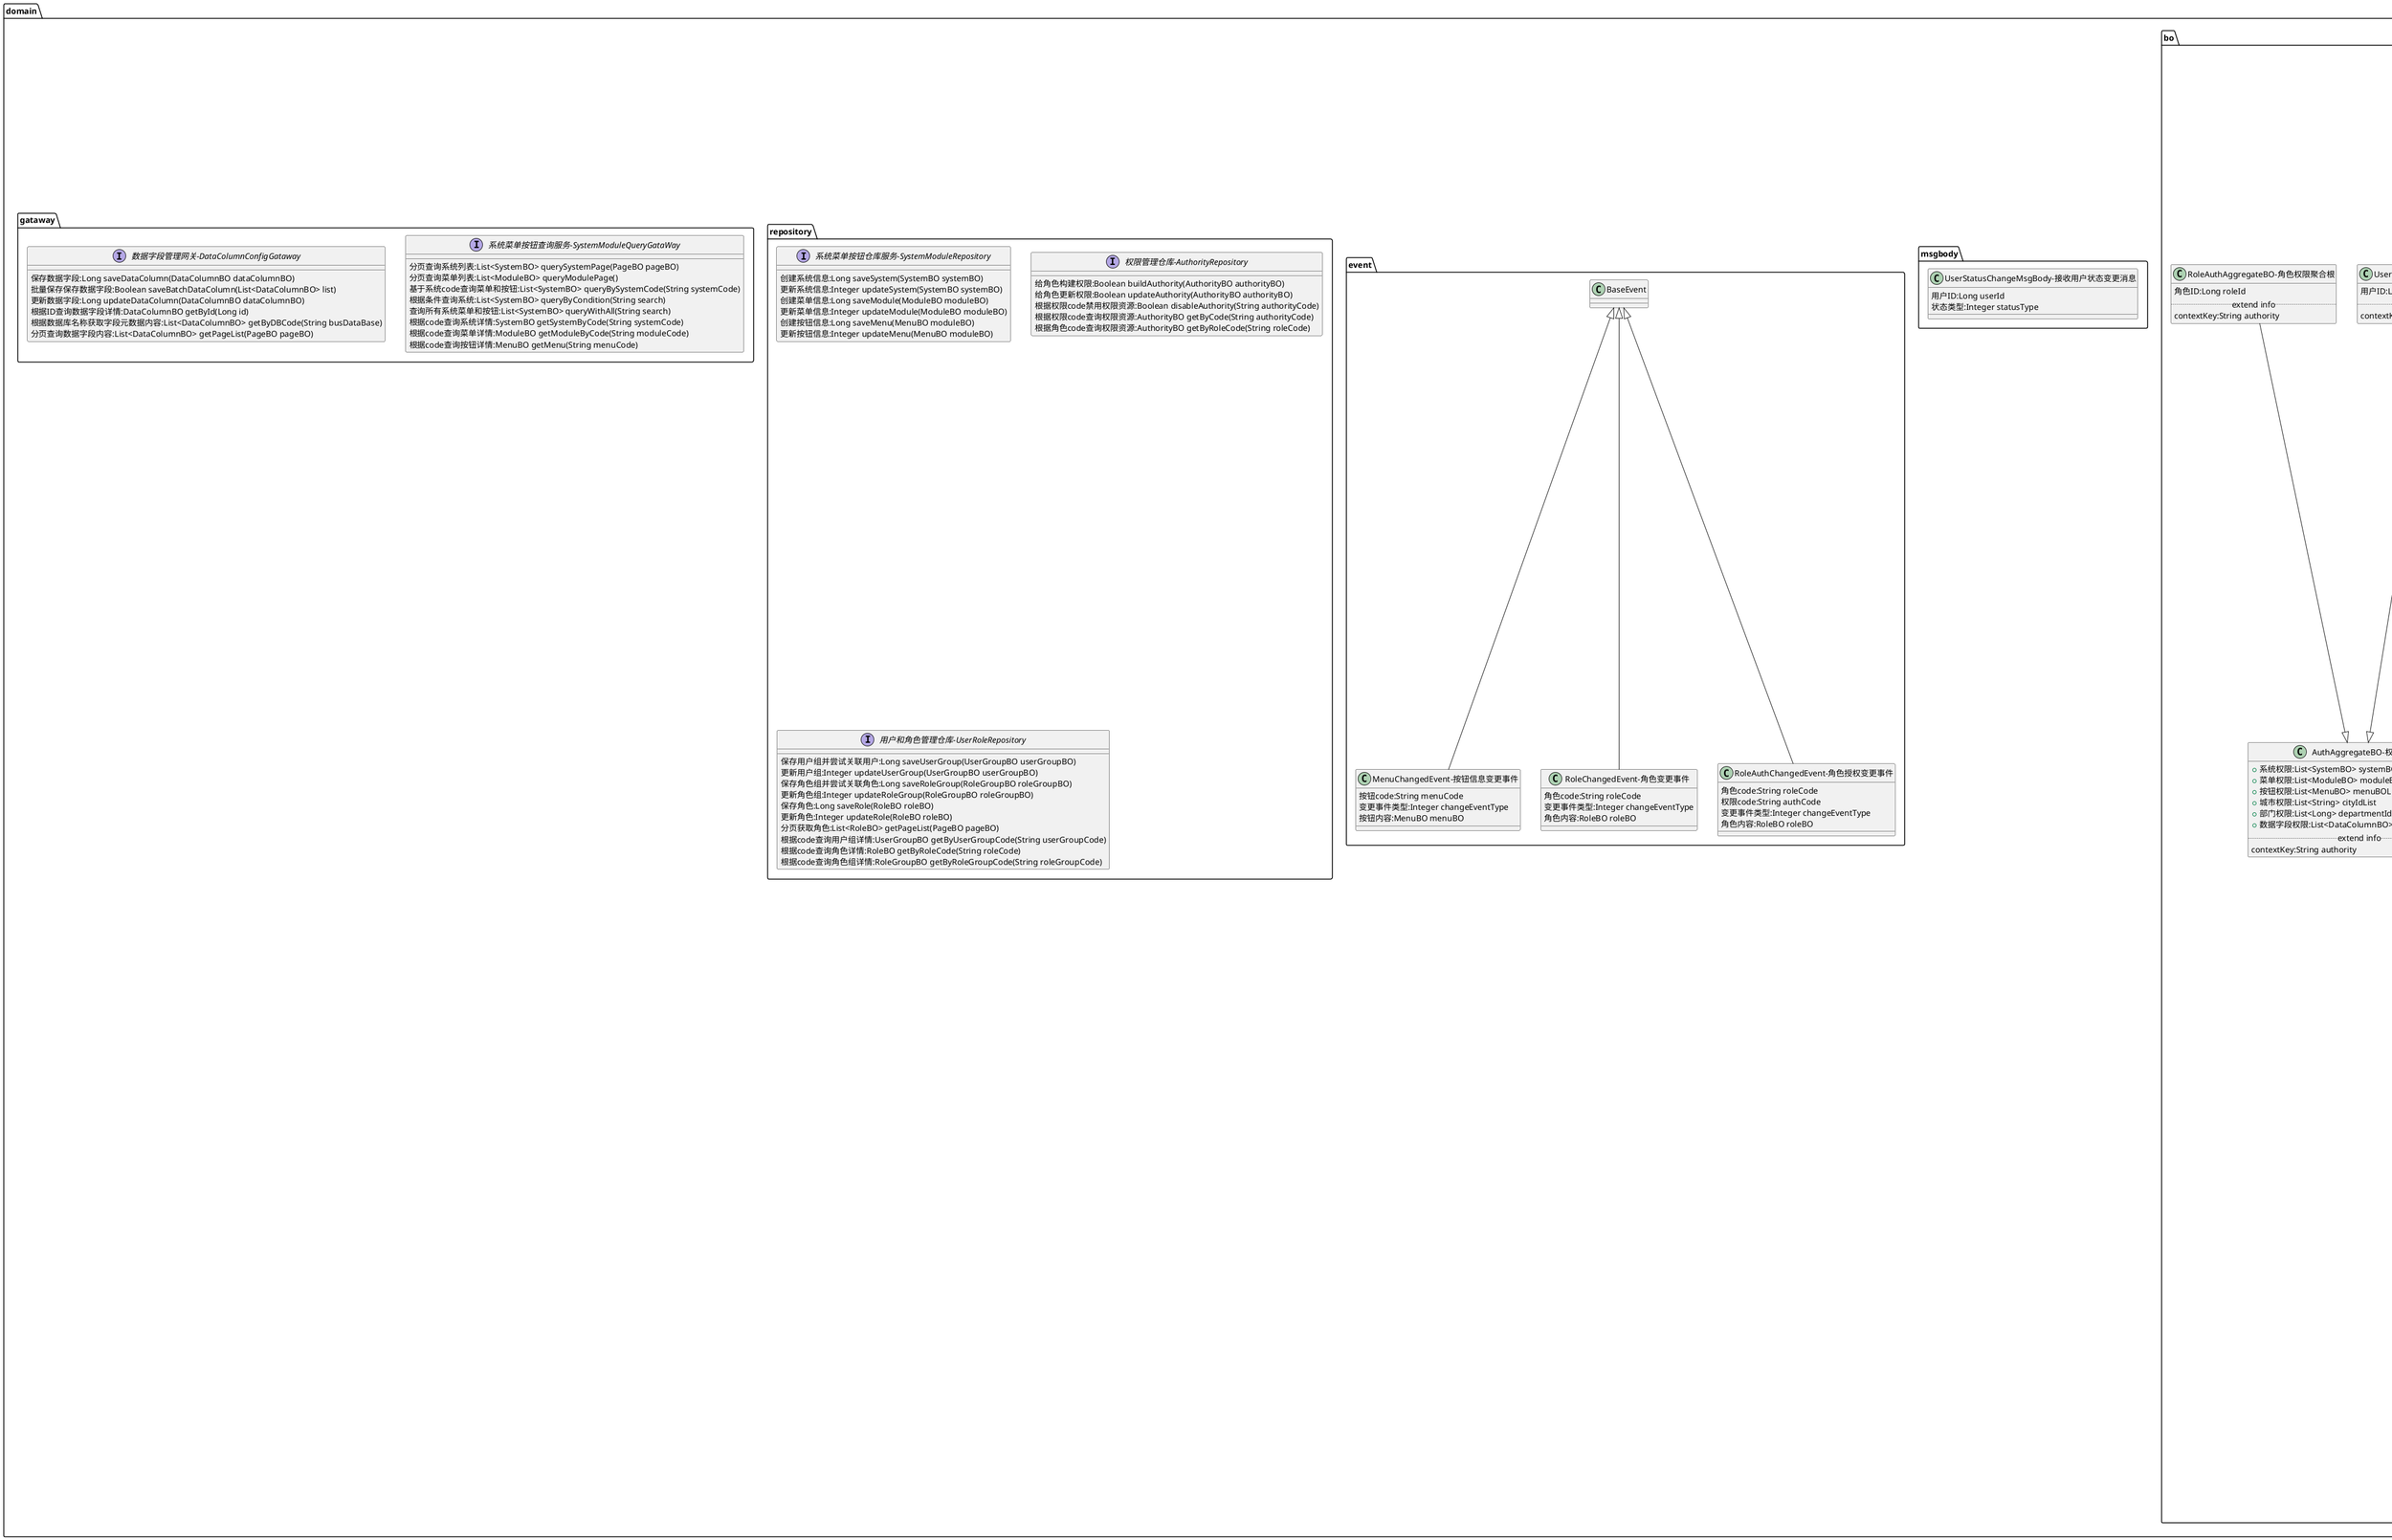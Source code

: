 @startuml

package domain.enum{
    enum  "权限类型-AuthorityTypeEnum"  as  AuthTypeEnum{
        DATA(1,"数据字段权限"),
        FUNCATION(2,"菜单功能权限"),
        ADMINISTRATION(3,"行政权限"),
        CUSTOMIZE(4,"自定义权限");
        权限类型code:Integer code
        权限类型描述:String desc
        static AuthorityTypeEnum getByCode(Integer code)
        .. extend info ..
        toRpcClient:String yes
    }

}

package domain.bo  {
  class "操作人信息-OperatorBO"  as  OperatorBO{
        +创建时间:Date dateCreate
        +创建人:Long createUserId
    }

    class   "操作时间信息-OperateDateBO"    as OperateDateBO{
        +修改时间:Date dateUpdate
        +修改人:Long updateUserId
    }

    class "数据操作信息-BasicOperateBO" as BasicOperateBO{
        +修改时间:Date dateUpdate
        +创建时间:Date dateCreate
        +修改人:Long updateUserId
        +创建人:Long createUserId
    }
    class "用户组-UserGroupBO" as UserGroupBO{
        组名:String groupName
        组编码:String groupCode
        组内用户列表:List<UserBO> userList
        用户组状态:Integer status
        用户组对应的角色列表:List<RoleBO> roleList
        用户组对应角色组列表:List<RoleGroupBO> roleGroupList
        +判断角色是否在该用户组中:boolean containsRole(String roleCode)
        +判断用户是否在该用户组中:boolean containsUser(Long userId)
        +将用户从用户组中删除:boolean deleteUser(Long userId)

        .. extend info ..
        tableKey:String user_group

        facadeKey:String UserGroupFacade,UserGroupQueryFacade
        controllerKey:String UserGroupController,UserGroupQueryController

        dtoKeyList:String UpdateUserGroupRequestDTO,UserGroupDTO,CreateUserGroupRequestDTO
        voKeyList:String UpdateUserGroupRequestVO,UserGroupVO,CreateUserGroupRequestVO

        queryDtoKey:UserGroupQueryDTO String groupName,String groupCode,Integer status
        queryVoKey:UserGroupQueryVO String groupName,String groupCode,Integer status

        contextKey:String user


        分页获取用户组信息: PageDTO<UserGroupDTO> UserGroupQueryFacade.getPageList()
        创建用户组: UserGroupDTO UserGroupFacade.createUserGroup(CreateUserGroupRequestDTO createUserGroupRequestDTO).@I
        修改用户组信息: Boolean UserGroupFacade.updateUserGroup(UpdateUserGroupRequestDTO updateUserGroupRequestDTO).@I
        设置用户组状态: Boolean UserGroupFacade.updateUserGroupStatus(String groupCode,Integer status).@I
        根据code获取用户组详情: UserGroupDTO UserGroupQueryFacade.getByGroupCode(String groupCode)
        根据code或者名称搜索用户组信息: List<UserGroupDTO> UserGroupQueryFacade.search(String search)


        分页获取用户组信息/usergroup/pagelist: PageVO<UserGroupVO> userGroupQueryController.getPageList(PageVO<UserGroupVO> pageVO )
        创建用户组/usergroup/create: UserGroupVO UserGroupController.createUserGroup(CreateUserGroupRequestVO createUserGroupRequestVO).@I
        修改用户组信息/usergroup/upate: Boolean UserGroupController.updateUserGroup(UpdateUserGroupRequestVO updateUserGroupRequestVO).@I
        设置用户组状态/usergroup/changestatus: Boolean UserGroupController.updateUserGroupStatus(String groupCode,Integer status).@I
        根据code获取用户组详情/usergroup/detail: UserGroupDTO UserGroupQueryController.getByGroupCode(String groupCode)
        根据code或者名称搜索用户组信息/usergroup/search: List<UserGroupDTO> UserGroupQueryController.search(String search)


    }

    class "用户信息-UserBO" as UserBO{
        用户名:String userName
        用户ID:Long userIdpList
        用户对应角色列表:List<RoleBO> roleList
        用户对应角色组列表:List<RoleGroupBO> roleGrou
        +判断用户是否存在指定角色:boolean containsRole(String roleCode)
        .. extend info ..
        contextKey:String user
    }

    class "角色-RoleBO" as RoleBO{
        角色名称:String roleName
        角色编码:String roleCode
        角色对应用户列表:List<UserBO> userList
        角色状态:Integer status
        .. extend info ..
        tableKey:String role
        +将用户从角色中删除:boolean deleteUser(Long userId)

        controllerKey:String RoleController,RoleQueryController
        facadeKey:String RoleFacade,RoleQueryFacade

        voKeyList:String UpdateRoleRequestVO,RoleVO,CreateRoleRequestVO
        dtoKeyList:String UpdateRoleRequestDTO,RoleDTO,CreateRoleRequestDTO

        queryDtoKey:RoleQueryDTO String roleName,String roleCode,Integer status
        queryVoKey:RoleQueryVO String roleCode,String roleCode,Integer status

        contextKey:String role
        validateKey:String roleName,roleCode
        !invokeFileKey:String rolecontextseq.puml



        创建角色/role/create: RoleVO RoleController.createRole(CreateRoleRequestVO createRoleRequestVO).@I.@T
        根据编码获取角色详情/role/getbyrolecode: RoleVO RoleQueryController.getByRoleCode(String roleCode)
        禁用角色/role/disable: Boolean RoleController.disable(String roleCode).@I.@T
        启用角色/role/enable: Boolean RoleController.enable(String roleCode).@I.@T
        分页获取角色信息/role/pagelist: PageVO<RoleVO> RoleQueryController.getPageList(PageVO<RoleVO> pageVO)
        角色关联用户/role/relatetouser: Boolean RoleController.relateToUser(String userIds).@I.@T


        分页获取角色信息: PageDTO<RoleDTO> RoleQueryFacade.getPageList(PageDTO<RoleDTO> pageDTO)
        创建角色: RoleDTO RoleFacade.createRole(CreateRoleRequestDTO createRoleRequestDTO).@I.@T
        修改角色信息: Boolean RoleFacade.updateRole(UpdateRoleRequestDTO updateRoleRequestDTO).@I.@T
        设置角色状态: Boolean RoleFacade.updateRoleStatus(String groupCode,Integer status)
        根据code获取角色详情: RoleDTO RoleQueryFacade.getByRoleCode(String groupCode)
        根据code或者名称搜索角色信息: List<RoleDTO> RoleQueryFacade.search(String search)
        角色关联用户: Boolean RoleFacade.relateToUser(List<Long> userIdList)
    }

    class "角色组-RoleGroupBO" as RoleGroupBO{
        角色组名称:String roleGroupName
        角色组编码:String roleGroupCode
        组内角色列表:List<RoleBO> roleList
        角色状态:Integer status
        .. extend info ..
        exportaclkey:String DepartmentQueryDTO(roleList->list)

        tableKey:String role_group

        controllerKey:String RoleGroupController,RoleGroupQueryController
        facadeKey:String RoleFacade,RoleQueryFacade

        voKeyList:String UpdateRoleGroupRequestVO,RoleVO,CreateRoleGroupRequestVO
        dtoKeyList:String UpdateRoleGroupRequestDTO,RoleDTO,CreateRoleGroupRequestDTO

        queryDtoKey:RoleGroupQueryDTO String roleName,String roleCode,Integer status
        queryVoKey:RoleGroupQueryVO String roleName,String roleCode,Integer status


        contextKey:String role
        validateKey:String roleGroupName,roleGroupCode


        创建角色组/rolegroup/create: RoleVO RoleGroupController.createRole(CreateRoleGroupRequestVO createRoleRequestVO)
        根据编码获取角色详情/rolegroup/getbyrolecode: RoleVO RoleQueryController.getByRoleCode(String roleCode)
        禁用角色组/rolegroup/disable: Boolean RoleGroupController.disable(String roleCode)
        启用角色组/rolegroup/enable: Boolean RoleGroupController.enable(String roleCode)
        分页获取角色组信息/rolegroup/pagelist: PageVO<RoleVO> RoleGroupQueryController.getPageList(PageVO<RoleVO> pageVO)
        根据code或者名称搜索角色组信息/rolegroup/search: List<RoleVO> RoleGroupQueryController.search(String search)


        分页获取角色组信息: PageDTO<RoleGroupDTO> RoleGroupQueryFacade.getPageList()
        创建角色组: RoleGroupDTO RoleGroupFacade.createRole(CreateRoleRequestDTO createRoleRequestDTO)
        修改角色组信息: Boolean RoleGroupFacade.updateRole(UpdateRoleRequestDTO updateRoleRequestDTO)
        设置角色组状态: Boolean RoleGroupFacade.updateRoleStatus(String groupCode,Integer status)
        根据code获取角色组详情: RoleGroupDTO RoleGroupQueryFacade.getByRoleCode(String groupCode)
        根据code或者名称搜索角色组信息: List<RoleDTO> RoleGroupQueryFacade.search(String search)


    }

    class "权限-AuthorityBO" as AuthorityBO{
        权限编码标示:String authCode
        权限类型:Integer authorityType
        关联角色:String roleCode
        关联角色组:String roleGroupCode
        数据字段权限列表:List<DataAuthorityBO>  dataAuthorityBOList
        系统菜单权限列表:List<SystemAuthorityBO>  systemAuthorityBOList
        行政权限列表:List<AdminAuthorityBO>  adminAuthorityBOList
        权限状态:Integer status
        .. extend info ..
        tableKey:String authority

        facadeKey:String AuthorityFacade,AuthorityQueryFacade
        controllerKey:String AuthorityController,AuthorityQueryController

        dtoKeyList:String UpdateAuthorityRequestDTO,AuthorityDTO,CreateAuthorityRequestDTO
        voKeyList:String UpdateAuthorityRequestVO,AuthorityVO,CreateAuthorityRequestVO

        queryDtoKey:AuthorityQueryDTO String authCode,Integer authorityType,String roleCode,String roleGroupCode
        queryVoKey:AuthorityQueryVO String authCode,Integer authorityType,String roleCode,String roleGroupCode

        contextKey:String authority


        !invokeFileKey:String createauthoritydata.puml,queryauthoritydata.puml,queryauthoritydatahttp.puml
        判断用户有没有访问某系统的权限: AuthorityDTO AuthorityQueryFacade.checkUserSystemAuth(Long userId,String systemCode)
        根据用户和系统获取系统权限信息: AuthorityDTO AuthorityQueryFacade.getUserSystemAuth(Long userId,String systemCode)
        根据权限code获取权限信息: AuthorityDTO AuthorityQueryFacade.getByCode(String authCode)
        分页获取权限信息: PageDTO<AuthorityDTO> AuthorityQueryFacade.getPageList(String authCode)
        给角色授权: AuthorityDTO AuthorityFacade.saveAuthority(CreateAuthorityRequestDTO createAuthorityRequestDTO).@I.@T
        修改授权信息: Boolean AuthorityFacade.updateAuthority(UpdateAuthorityRequestDTO updateAuthorityRequestDTO)


        分页获取权限信息/authority/pagelist: PageVO<AuthorityVO> AuthorityQueryController.getPageList()
        获取权限信息/authority/getbycode: AuthorityVO AuthorityQueryController.getByCode(String authCode)
        给角色授权/authority/savetorole: AuthorityVO AuthorityController.saveAuthority(CreateAuthorityRequestVO createAuthorityRequestDTO)
        判断用户有没有访问某系统的权限/authority/check/userauth: AuthorityVO AuthorityQueryController.checkUserSystemAuth(Long userId,String systemCode)


    }


    class "数据字段权限-DataAuthorityBO" as DataAuthorityBO {
        权限编码标示:String authCode
	    数据字段ID:List<Long> dataColumnIdList;
        .. extend info ..
        tableKey:String data_authority

        facadeKey:String DataAuthorityFacade,DataAuthorityQueryFacade
        controllerKey:String DataAuthorityController,DataAuthorityQueryController

        dtoKeyList:String UpdateDataAuthorityRequestDTO,DataAuthorityDTO,CreateDataAuthorityRequestDTO
        voKeyList:String UpdateDataAuthorityRequestVO,DataAuthorityVO,CreateDataAuthorityRequestVO

        queryDtoKey:DataAuthorityQueryDTO String authCode,List<Long> dataColumnIdList
        queryVoKey:DataAuthorityQueryVO String authCode,List<Long> dataColumnIdList

        contextKey:String authority


        根据权限code获取数据权限信息: DataAuthorityDTO DataAuthorityQueryFacade.getByCode(String authCode)
        分页获取数据权限信息: PageDTO<DataAuthorityDTO> DataAuthorityQueryFacade.getPageList(PageDTO<DataAuthorityQueryDTO>  pageDTO)
        给角色授权数据权限: DataAuthorityDTO DataAuthorityFacade.saveDataAuthority(CreateDataAuthorityRequestDTO createAuthorityRequestDTO)
        修改角色授权数据权限: DataAuthorityDTO DataAuthorityFacade.saveDataAuthority(UpdateDataAuthorityRequestDTO createAuthorityRequestDTO)

        分页获取权限信息/dataauthority/pagelist: PageVO<DataAuthorityVO> DataAuthorityQueryController.getPageList(PageVO<DataAuthorityVO> pageVO)

        获取数据权限信息/dataauthority/getbycode: DataAuthorityVO DataAuthorityQueryController.getByCode(String authCode)
        判断用户有没有访问某数据的权限/dataauthority/check: DataAuthorityVO DataAuthorityQueryController.checkUserSystemAuth(Long userId,String systemCode)
        给角色授权数据权限: DataAuthorityVO DataAuthorityController.saveDataAuthority(CreateDataAuthorityRequestVO createAuthorityRequestVO)

    }

    class "系统菜单权限-SystemAuthorityBO" as SystemAuthorityBO{
        权限编码标示:String authCode
        业务数据系统标示:String systemCode
        功能:String funcCode
        菜单:String categoryCode
        按钮:String menuCode
        .. extend info ..
        exportaclkey:String DepartmentQueryDTO(categoryName->deptName)
        tableKey:String system_authority
        facadeKey:String SystemAuthorityFacade,SystemAuthorityQueryFacade
        controllerKey:String SystemAuthorityController,SystemAuthorityQueryController

        dtoKeyList:String UpdateSystemAuthorityRequestDTO,SystemAuthorityDTO,CreateSystemAuthorityRequestDTO
        voKeyList:String UpdateSystemAuthorityRequestVO,SystemAuthorityVO,CreateSystemAuthorityRequestVO

        queryDtoKey:SystemAuthorityQueryDTO String authCode,String systemCode,String funcCode
        queryVoKey:SystemAuthorityQueryVO String authCode,String systemCode,String funcCode

        contextKey:String authority


        获取系统菜单权限信息: SystemAuthorityDTO SystemAuthorityQueryFacade.getByCode(String authCode)
        给角色授权系统菜单权限: DataAuthorityDTO SystemAuthorityFacade.saveSystemAuthority(CreateSystemAuthorityRequestDTO createAuthorityRequestDTO).@I.@T
        修改角色授权系统菜单权限: Boolean SystemAuthorityFacade.saveSystemAuthority(UpdateSystemAuthorityRequestDTO createAuthorityRequestDTO)

        获取系统菜单权限信息/systemauthority/getbycode: SystemAuthorityDTO SystemAuthorityQueryController.getByCode(String authCode)
        分页获取系统菜单权限信息/systemauthority/pagelist: PageVO<SystemAuthorityDTO> getPageList(PageVO<SystemAuthorityDTO> pageVO)

    }

    class "行政权限-AdminAuthorityBO" as AdminAuthorityBO {
        权限编码标示:String authCode
	    组织部门:Long departmentId
        城市:Long cityId
        职位:Long jobId
        .. extend info ..
        exportaclkey:String DepartmentQueryDTO(departmentId->deptId)

        tableKey:String admin_authority
        facadeKey:String AdminAuthorityFacade,AdminAuthorityQueryFacade
        controllerKey:String AdminAuthorityController,AdminAuthorityQueryController

        dtoKeyList:String UpdateAdminAuthorityRequestDTO,AdminAuthorityDTO,CreateAdminAuthorityRequestDTO
        voKeyList:String UpdateAdminAuthorityRequestVO,AdminAuthorityVO,CreateAdminAuthorityRequestVO

        queryDtoKey:SystemAuthorityQueryDTO String authCode,String systemCode,String funcCode
        queryVoKey:SystemAuthorityQueryVO String authCode,String systemCode,String funcCode

        contextKey:String authority


        获取系统菜单权限信息: AdminAuthorityDTO AdminAuthorityQueryFacade.getByCode(String authCode)
        给角色授权系统菜单权限: AdminAuthorityDTO AdminAuthorityFacade.saveAdminAuthority(CreateSystemAuthorityRequestDTO createAuthorityRequestDTO)
        修改角色授权系统菜单权限: Boolean AdminAuthorityFacade.updateAdminAuthority(UpdateSystemAuthorityRequestDTO createAuthorityRequestDTO)

        获取系统菜单权限信息/systemauthority/getbycode: AdminAuthorityVO AdminAuthorityQueryController.getByCode(String authCode)
        分页获取系统菜单权限信息/systemauthority/pagelist: PageVO<AdminAuthorityVO> AdminAuthorityQueryController.getPageList(PageVO<AdminAuthorityVO> pageVO)


    }

    class "系统设置-SystemConfig" as SystemConfig{
        变量名:String varName
        变量描述:String varDesc
        变量值:String value
    }

    class "系统管理-SystemBO" as SystemBO{
        系统名称:String systemName
        系统标示:String systemCode
        系统域名:String systemUrl
        系统图标:String systemPicUrl
        系统技术负责人:Long tecAdminUserId
        系统业务负责人:Long busAdminUserId
        系统当前所在部门:Long departmentId
        系统模块列表:List<ModuleBO> moduleBOList
        .. extend info ..
        tableKey:String system
        controllerKey:String SystemController

        facadeKey:String SystemFacade,SystemQueryFacade
        controllerKey:String SystemController,SystemQueryController

        dtoKeyList:String UpdateSystemRequestDTO,SystemDTO,CreateSystemRequestDTO
        voKeyList:String UpdateSystemRequestVO,SystemVO,

        queryDtoKey:SystemQueryDTO String systemName,String systemCode,Long tecAdminUserId,Long departmentId
        queryVoKey:SystemQueryVO String systemName,String systemCode,Long tecAdminUserId,Long departmentId

        contextKey:String system
        validateKey:String systemName,systemCode,departmentId

        invokeFileKey:String systemcontextseq.puml
        注册系统: SystemDTO SystemFacade.registSystem(SystemDTO systemDTO)
        分页获取系统信息: PageDTO<SystemDTO> SystemFacade.getPageList(PageDTO pageDto)
        获取单条系统信息: SystemDTO SystemQueryFacade.getBySystemCode(String systemCode)
        修改系统信息: Boolean SystemFacade.updateSystem(UpdateSystemRequestDTO dto)
        搜索获取系统信息: List<SystemDTO> SystemQueryFacade.getSearchList(String search)


        分页获取系统信息/system/pagelist: PageVO<SystemVO> SystemQueryController.getPageList(SystemVO systemVO)
        搜索获取系统信息/system/search: List<SystemVO> SystemQueryController.getSearchList(String search)
        新建系统信息/system/save: SystemVO SystemController.saveSystem(CreateSystemRequestVO systemVO)
        修改系统信息/system/update: Boolean SystemController.updateSystem(UpdateSystemRequestVO systemVO)
        通过系统编号获取系统信息/system/getbycode: SystemVO SystemQueryController.getByCode(String systemCode)

    }
    class "菜单/模块管理-ModuleBO" as ModuleBO{
        菜单名称:String moduleName
        菜单编码:String moduleCode
        菜单链接:String moduleUrl
        系统标示:String systemCode
        按钮列表:List<MenuBO> menuBOList
        .. extend info ..
        tableKey:String module
        facadeKey:String ModuleFacade
        controllerKey:String ModuleController
        dtoKeyList:String UpdateModuleRequestDTO,ModuleDTO,CreateModuleRequestDTO
        voKeyList:String  UpdateModuleRequestVO,ModuleVO,CreateModuleRequestVO

        contextKey:String system


        创建菜单信息/module/createmodule: List<ModuleVO> createModule(CreateModuleRequestVO createModuleRequestVO)
        创建菜单信息/module/updatemodule: List<ModuleVO> updateModule(UpdateModuleRequestVO updateModuleRequestVO)
        获取系统菜单列表信息/module/getbysystemcode: List<ModuleVO> getBySystemCode(String systemCode)
        获取菜单信息/module/getbycode: ModuleVO getByModuleCode(String moduleCode)
        分页获取菜单信息/module/pagelist: PageDTO<ModuleVO> getPageList()
        导入菜单信息/module/import: Boolean importModuleList(List<CreateModuleRequestVO> createRequest)
        导出菜单信息/module/export: Boolean exportModuleList(String systemCode)
    }

     class "按钮管理-MenuBO" as MenuBO{
         按钮名称:String menuName
         按钮编码:String menuCode
         按钮链接:String menuUrl
         系统编码:String systemCode
         菜单编码:String moduleCode
        .. extend info ..
        tableKey:String menu
        facadeKey:String MenuFacade
        controllerKey:String MenuController
        dtoKeyList:String UpdateMenuRequestDTO,MenuDTO,CreateMenuRequestDTO
        voKeyList:String UpdateMenuRequestVO,MenuVO,CreateMenuRequestVO

        contextKey:String system


        注册按钮: MenuDTO registMenu(MenuDTO menuDTO)
        分页获取按钮信息: PageDTO<SystemDTO> getPageList(PageDTO pageDto)
        获取单条按钮信息: MenuDTO getByMenuCode(String systemCode)
        修改按钮信息: Boolean updateMenu(UpdateMenuRequestDTO dto)


        修改按钮信息/menu/updatemenu: Boolean updateMenu(UpdateMenuRequestVO updateMenuRequestVO)
        创建按钮信息/menu/createmenu: MenuVO createMenu(CreateMenuRequestVO createMenuRequestVO)
        获取按钮详情信息/menu/getbycode: MenuVO getByCode(String menuCode)
        获取按钮列表信息/menu/pagelist: PageVO<MenuVO> getPageList(String moduleCode )



     }

     class "数据字段实体-DataColumnBO" as DataColumnBO{
         数据库业务系统名称:String busDataBase
         数据库表名称:String tableName
         数据库表描述:String tableDesc
         数据库字段名称:String columnName
         数据库字段描述:String columnDesc
         业务字段名称:String fieldName
         .. extend info ..
         tableKey:String data_column_config

         controllerKey:String DataColumnController
         facadeKey:String DataColumnFacade

         dtoKeyList:String DataColumnDTO
         voKeyList:String DataColumnVO

         queryDtoKey:DataColumnQueryDTO String busDataBase,String tableName,String columnName
         queryVoKey:DataColumnQueryVO  String busDataBase,String tableName,String columnName

         contextKey:String config

         !invokeFileKey:String datacolumncontextseq.puml
         获取数据字段信息/datacolumn/getbycode: List<DataColumnVO> getListByBusDataBase(String busDataBase)
         分页获取数据字段信息/datacolumn/pagelist: PageVO<DataColumnVO> getPageList(PageVO pageVO)
         导入数据字段列表/datacolumn/import: Boolean importDataColumnList(List<DataColumnVO> dataColumnVOList)


         获取数据字段信息: List<DataColumnDTO> getListByBusDataBase(String busDataBase)
         分页获取数据字段信息: PageDTO<DataColumnDTO> getPageList(PageDTO PageDTO)
         导入数据字段列表: Boolean importDataColumnList(List<DataColumnDTO> dataColumnDTOList)



     }


    class "AuthAggregateBO-权限聚合根" as AuthAggregateBO{
        +系统权限:List<SystemBO> systemBOList
        +菜单权限:List<ModuleBO> moduleBOList
        +按钮权限:List<MenuBO> menuBOList
        +城市权限:List<String> cityIdList
        +部门权限:List<Long> departmentIdList
        +数据字段权限:List<DataColumnBO> dataColumnBOList
        .. extend info ..
        contextKey:String authority
    }

    class "UserAuthAggregateBO-用户权限聚合根" as UserAuthAggregateBO{
        用户ID:Long userId
        .. extend info ..
        contextKey:String authority
    }

    class "RoleAuthAggregateBO-角色权限聚合根" as RoleAuthAggregateBO{
        角色ID:Long roleId
        .. extend info ..
        contextKey:String authority
    }

    AuthorityBO <|-- DataAuthorityBO
    AdminAuthorityBO --|> AuthorityBO
    SystemAuthorityBO --|> AuthorityBO
    UserAuthAggregateBO --|> AuthAggregateBO
    RoleAuthAggregateBO --|> AuthAggregateBO

}


package domain.msgbody {
    class "UserStatusChangeMsgBody-接收用户状态变更消息" as UserChangeMsgBody{
        用户ID:Long userId
        状态类型:Integer statusType
    }
}

package domain.event{
    class "MenuChangedEvent-按钮信息变更事件" as MenuChangedEvent{
        按钮code:String menuCode
        变更事件类型:Integer changeEventType
        按钮内容:MenuBO menuBO
    }
    class "RoleChangedEvent-角色变更事件" as RoleChangedEvent{
        角色code:String roleCode
        变更事件类型:Integer changeEventType
        角色内容:RoleBO roleBO
    }
    class "RoleAuthChangedEvent-角色授权变更事件" as RoleAuthChangedEvent{
        角色code:String roleCode
        权限code:String authCode
        变更事件类型:Integer changeEventType
        角色内容:RoleBO roleBO
    }

    BaseEvent <|-- MenuChangedEvent
    BaseEvent <|-- RoleChangedEvent
    BaseEvent <|-- RoleAuthChangedEvent
}

package domain.repository {
 interface "系统菜单按钮仓库服务-SystemModuleRepository" as SystemModuleRepository{
        创建系统信息:Long saveSystem(SystemBO systemBO)
        更新系统信息:Integer updateSystem(SystemBO systemBO)
        创建菜单信息:Long saveModule(ModuleBO moduleBO)
        更新菜单信息:Integer updateModule(ModuleBO moduleBO)
        创建按钮信息:Long saveMenu(MenuBO moduleBO)
        更新按钮信息:Integer updateMenu(MenuBO moduleBO)

    }
    interface "权限管理仓库-AuthorityRepository" as AuthorityRepository{
            给角色构建权限:Boolean buildAuthority(AuthorityBO authorityBO)
            给角色更新权限:Boolean updateAuthority(AuthorityBO authorityBO)
            根据权限code禁用权限资源:Boolean disableAuthority(String authorityCode)
            根据权限code查询权限资源:AuthorityBO getByCode(String authorityCode)
            根据角色code查询权限资源:AuthorityBO getByRoleCode(String roleCode)
    }
     interface "用户和角色管理仓库-UserRoleRepository" as UserRoleRepository{
            保存用户组并尝试关联用户:Long saveUserGroup(UserGroupBO userGroupBO)
            更新用户组:Integer updateUserGroup(UserGroupBO userGroupBO)
            保存角色组并尝试关联角色:Long saveRoleGroup(RoleGroupBO roleGroupBO)
            更新角色组:Integer updateRoleGroup(RoleGroupBO roleGroupBO)
            保存角色:Long saveRole(RoleBO roleBO)
            更新角色:Integer updateRole(RoleBO roleBO)
            分页获取角色:List<RoleBO> getPageList(PageBO pageBO)
            根据code查询用户组详情:UserGroupBO getByUserGroupCode(String userGroupCode)
            根据code查询角色详情:RoleBO getByRoleCode(String roleCode)
            根据code查询角色组详情:RoleGroupBO getByRoleGroupCode(String roleGroupCode)
        }
}
package domain.gataway {


    interface "系统菜单按钮查询服务-SystemModuleQueryGataWay" as SystemModuleQueryGataWay{
        分页查询系统列表:List<SystemBO> querySystemPage(PageBO pageBO)
        分页查询菜单列表:List<ModuleBO> queryModulePage()
        基于系统code查询菜单和按钮:List<SystemBO> queryBySystemCode(String systemCode)
        根据条件查询系统:List<SystemBO> queryByCondition(String search)
        查询所有系统菜单和按钮:List<SystemBO> queryWithAll(String search)
        根据code查询系统详情:SystemBO getSystemByCode(String systemCode)
        根据code查询菜单详情:ModuleBO getModuleByCode(String moduleCode)
        根据code查询按钮详情:MenuBO getMenu(String menuCode)
    }




    interface "数据字段管理网关-DataColumnConfigGataway" as DataColumnConfigGataway{
        保存数据字段:Long saveDataColumn(DataColumnBO dataColumnBO)
        批量保存保存数据字段:Boolean saveBatchDataColumn(List<DataColumnBO> list)
        更新数据字段:Long updateDataColumn(DataColumnBO dataColumnBO)
        根据ID查询数据字段详情:DataColumnBO getById(Long id)
        根据数据库名称获取字段元数据内容:List<DataColumnBO> getByDBCode(String busDataBase)
        分页查询数据字段内容:List<DataColumnBO> getPageList(PageBO pageBO)
    }

}


package "领域工厂服务包-domain.factory" {
    class "权限工厂服务-AuthorityFactory" as AuthorityFactory{
        +基于权限本身的维度-权限编码构建权限模型:AuthorityBO buildAuthorityByCode(String authorityCode)
        +基于用户的维度构建权限模型:UserAuthAggregateBO buildAuthorityWithRoleCode(String roleCode)
    }

}

package   "防腐层包-infrast.acl" as   infrast.acl {
    interface   "部门查询服务适配器-DepartmentServiceAdapter" as DepartmentServiceAdapter{
        查询所有有效的部门: List<DepartDTO> queryAllDepartment(DepartmentQueryDTO queryDto)
        查询子部门: List<DepartDTO> queryDepartmentsList(Long pId)
    }

    interface   "省份城市查询服务适配器-AreaServiceAdapter" as AreaServiceAdapter{
        查询所有的省份: List<ProvinceDTO> queryAllProvince()
        查询省份下所有城市: List<CityDTO> queryCityByProvinceid(Long provinceId)
    }

}

package   "缓存包-infrast.cache" as   infrast.cache {
    class "抽象业务缓存服务-AbstractCache" as AbstractCache{


    }

    class "系统菜单缓存服务-SystemCache" as SystemCache{
    }

    class "角色用户缓存服务-UserRoleGroupCache" as UserRoleGroupCache{

    }

    class "数据权限缓存-DataAuthorityCache" as DataAuthorityCache{

    }

    class "系统菜单权限缓存-SystemAuthorityCache" as SystemAuthorityCache{

    }

    class "行政权限缓存-AdminAuthorityCache" as AdminAuthorityCache{

    }

    class "基于用户维度的缓存-UserAuthorityCache" as UserAuthorityCache{

    }

    class "基于角色维度的缓存-RoleAuthorityCache" as RoleAuthorityCache{

    }

    SystemCache --|> AbstractCache

    UserRoleGroupCache --|> AbstractCache
    DataAuthorityCache --|> AbstractCache
    SystemAuthorityCache --|> AbstractCache
    AdminAuthorityCache --|> AbstractCache
    UserAuthorityCache --|> AbstractCache
    RoleAuthorityCache --|> AbstractCache

}

package app.validator{
    class "RoleValidator-角色相关校验处理服务" as RoleValidator{

        +创建逻辑校验:void validate(UpdateRoleRequestDTO updateRoleRequestDTO)
        +修改逻辑校验:void validate(CreateRoleRequestDTO createRoleRequestDTO)

    }

    class "AuthorityValidator-权限相关校验处理服务" as AuthorityValidator{

    }


    class "SystemValidator-系统相关校验处理服务" as SystemValidator{
        +创建逻辑校验:void validate(CreateSystemRequestDTO createSystemRequestDTO)
        +修改逻辑校验:void validate(UpdateSystemRequestDTO updateSystemRequestDTO)
    }

}

package app.command {

    class "抽象命令类-AbstractCmd" as AbstractCmd{
        +操作时间: Date operateTime
        +操作人ID: Long userId
        +命令类: Class commandClass
        +命令数据: String payLoad;

    }

    class "增加用户组命令-AddUserGroupCmd"   as AddUserGroupCmd{
        组名:String groupName
        用户ID:Long userId
    }

    class "增加用户命令-AddUserCmd" as AddUserCmd{
        用户名:String userName
        用户ID:Long userId
        所属组织:Long departmentId
    }

    class "增加用户权限-AddUserAuthCmd" as AddUserAuthCmd{
        用户ID:Long userId
        角色ID:Long roleId
        权限类型:int authorityType
        权限数据内容:String json
    }

    class "更新用户权限-UpdateUserAuthCmd" as UpdateUserAuthCmd{
        用户ID:Long userId
        角色ID:Long roleId
        权限数据内容:String json
    }

    class "更新角色权限-UpdateRoleAuthCmd" as UpdateRoleAuthCmd{
        角色ID:Long roleId
        权限数据内容:String json
    }

     class "对角色权限-AddRoleAuthCmd" as AddRoleAuthCmd{
         角色ID:Long roleId
         权限数据内容:String json
     }

    AddUserRoleCmd --|> AbstractCmd
    AddUserGroupCmd --|> AbstractCmd
    AddUserCmd --|> AbstractCmd
    AddUserAuthCmd --|> AbstractCmd
    UpdateUserAuthCmd --|> AbstractCmd
    AddRoleAuthCmd --|> AbstractCmd
    UpdateRoleAuthCmd --|> AbstractCmd

}


package app.exe {

    interface  "命令执行接口-CmdExeService"     as    CmdExeService{
        命令执行入口:String exe(AbstractCmd abstractCmd).@T
    }

    class "用户组cmd处理类-UserGroupCmdExe" as UserGroupCmdExe{

    }

    class "用户cmd处理类-UserCmdExe" as UserCmdExe{

    }

    class "用户权限cmd处理类-UserAuthCmdExe" as UserAuthCmdExe{

    }


    class "角色权限cmd处理类-RoleAuthCmdExe" as RoleAuthCmdExe{

    }

    UserGroupCmdExe ..|> CmdExeService
    UserCmdExe ..|> CmdExeService
    UserAuthCmdExe ..|> CmdExeService
    RoleAuthCmdExe ..|> CmdExeService

}



package "应用层事件监听器包支持域内消息和域外消息，在应用层处理消息-app.listener"  as app.listener{
    class "权限变更监听器-AuthorityChangeListener" as AuthorityChangeListener{
         +事务提交后权限变更监听:void authorityCreate(String authCode).@TE
         +用户状态信息变更监听消费:void userStatusChange(Long userId).@TE
    }

    class "系统菜单按钮变更监听器-SystemChangeListener" as SystemChangeListener{
         +事务提交后权限变更监听:void systemChange(MenuChangedEvent event).@TE
    }
}



package   "基础设施层消息生产者-mq.producer" as   mq.producer {
    class "权限上下文消息生产者-AuthorityMqProducer" as AuthorityMqProducer{
         +权限创建:void authorityCreate(String authCode).@TE
         +权限更新:void authorityUpdate(String authCode).@TE
    }

    class "系统上下文消息生产者-SystemMqProducer" as SystemMqProducer{
         +事务提交后权限变更监听:void systemChange(MenuChangedEvent event)
    }
}

package   "基础设施层消息消费者-mq.consumer" as   mq.consumer {
    class "用户上下文消息消费者或者监听-UserMqConsumer.@M" as UserMqConsumer{
         +监听用户状态变更:void consumeUserStatusChange(String mqBody)
    }
    class "组织上下文消息消费者或者监听-DepartmentMqConsumer.@M" as DepartmentMqConsumer{
         +监听组织状态变更:void consumeDepartmentStatusChange(String mqBody)
    }
}


package   "基础设施层消息消费处理器或者直接在基础设施层处理消息代码方案一-mq.handler" as   mq.handler {
    class "用户上下文消息处理器-UserMqHandler.@M" as UserMqHandler{
         +处理用户状态变更的权限信息:void handleUserStatusChange(String mqBody)
    }
}

@enduml